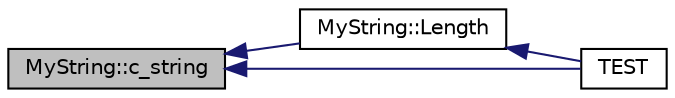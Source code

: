 digraph "MyString::c_string"
{
  edge [fontname="Helvetica",fontsize="10",labelfontname="Helvetica",labelfontsize="10"];
  node [fontname="Helvetica",fontsize="10",shape=record];
  rankdir="LR";
  Node13 [label="MyString::c_string",height=0.2,width=0.4,color="black", fillcolor="grey75", style="filled", fontcolor="black"];
  Node13 -> Node14 [dir="back",color="midnightblue",fontsize="10",style="solid",fontname="Helvetica"];
  Node14 [label="MyString::Length",height=0.2,width=0.4,color="black", fillcolor="white", style="filled",URL="$d9/d2f/class_my_string.html#a4eb168b1ec401a732b3859abe004d648"];
  Node14 -> Node15 [dir="back",color="midnightblue",fontsize="10",style="solid",fontname="Helvetica"];
  Node15 [label="TEST",height=0.2,width=0.4,color="black", fillcolor="white", style="filled",URL="$d2/d8a/sample2__unittest_8cc.html#aaf04f91c362407dc08c8bf377a77b4db"];
  Node13 -> Node15 [dir="back",color="midnightblue",fontsize="10",style="solid",fontname="Helvetica"];
}
